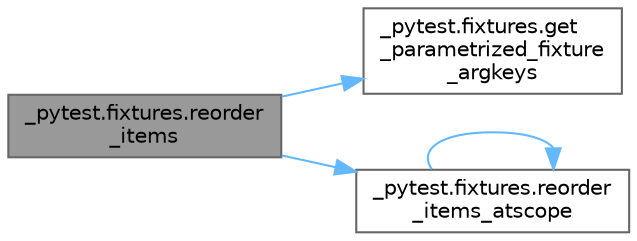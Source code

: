digraph "_pytest.fixtures.reorder_items"
{
 // LATEX_PDF_SIZE
  bgcolor="transparent";
  edge [fontname=Helvetica,fontsize=10,labelfontname=Helvetica,labelfontsize=10];
  node [fontname=Helvetica,fontsize=10,shape=box,height=0.2,width=0.4];
  rankdir="LR";
  Node1 [id="Node000001",label="_pytest.fixtures.reorder\l_items",height=0.2,width=0.4,color="gray40", fillcolor="grey60", style="filled", fontcolor="black",tooltip=" "];
  Node1 -> Node2 [id="edge1_Node000001_Node000002",color="steelblue1",style="solid",tooltip=" "];
  Node2 [id="Node000002",label="_pytest.fixtures.get\l_parametrized_fixture\l_argkeys",height=0.2,width=0.4,color="grey40", fillcolor="white", style="filled",URL="$namespace__pytest_1_1fixtures.html#aca32da110d7ec75a4beb6ebeb8ebe9c2",tooltip=" "];
  Node1 -> Node3 [id="edge2_Node000001_Node000003",color="steelblue1",style="solid",tooltip=" "];
  Node3 [id="Node000003",label="_pytest.fixtures.reorder\l_items_atscope",height=0.2,width=0.4,color="grey40", fillcolor="white", style="filled",URL="$namespace__pytest_1_1fixtures.html#aa476068e628ec9962019355542c0ccf8",tooltip=" "];
  Node3 -> Node3 [id="edge3_Node000003_Node000003",color="steelblue1",style="solid",tooltip=" "];
}
